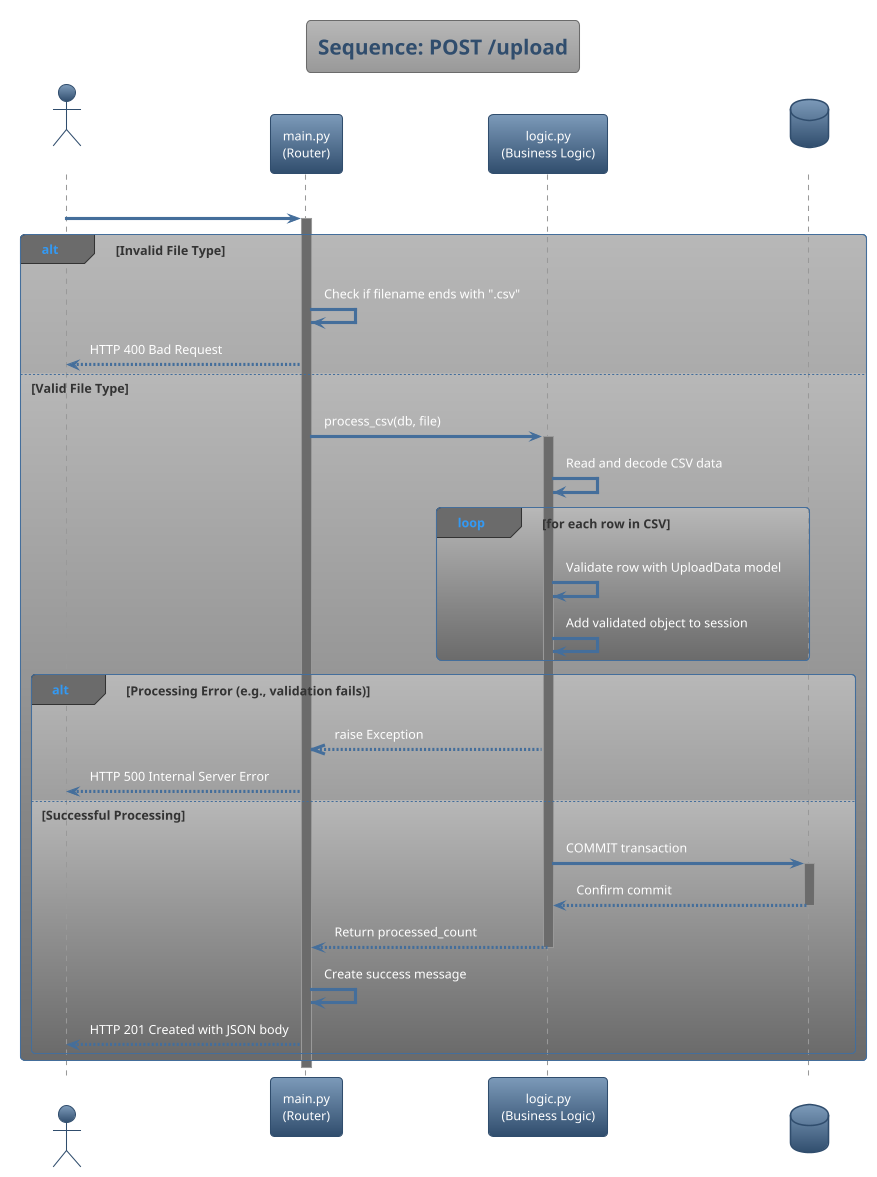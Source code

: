 @startuml UploadSequence
!theme spacelab

title Sequence: POST /upload

actor Client
participant "main.py\n(Router)" as Router
participant "logic.py\n(Business Logic)" as Logic
database "Database" as DB

Client -> Router: POST /upload with CSV file
activate Router

alt Invalid File Type
    Router -> Router: Check if filename ends with ".csv"
    Router --> Client: HTTP 400 Bad Request
else Valid File Type
    Router -> Logic: process_csv(db, file)
    activate Logic

    Logic -> Logic: Read and decode CSV data
    loop for each row in CSV
        Logic -> Logic: Validate row with UploadData model
        Logic -> Logic: Add validated object to session
    end

    alt Processing Error (e.g., validation fails)
        Logic -->> Router: raise Exception
        Router --> Client: HTTP 500 Internal Server Error
    else Successful Processing
        Logic -> DB: COMMIT transaction
        activate DB
        DB --> Logic: Confirm commit
        deactivate DB
        Logic --> Router: Return processed_count
        deactivate Logic

        Router -> Router: Create success message
        Router --> Client: HTTP 201 Created with JSON body
    end
end
deactivate Router

@enduml
